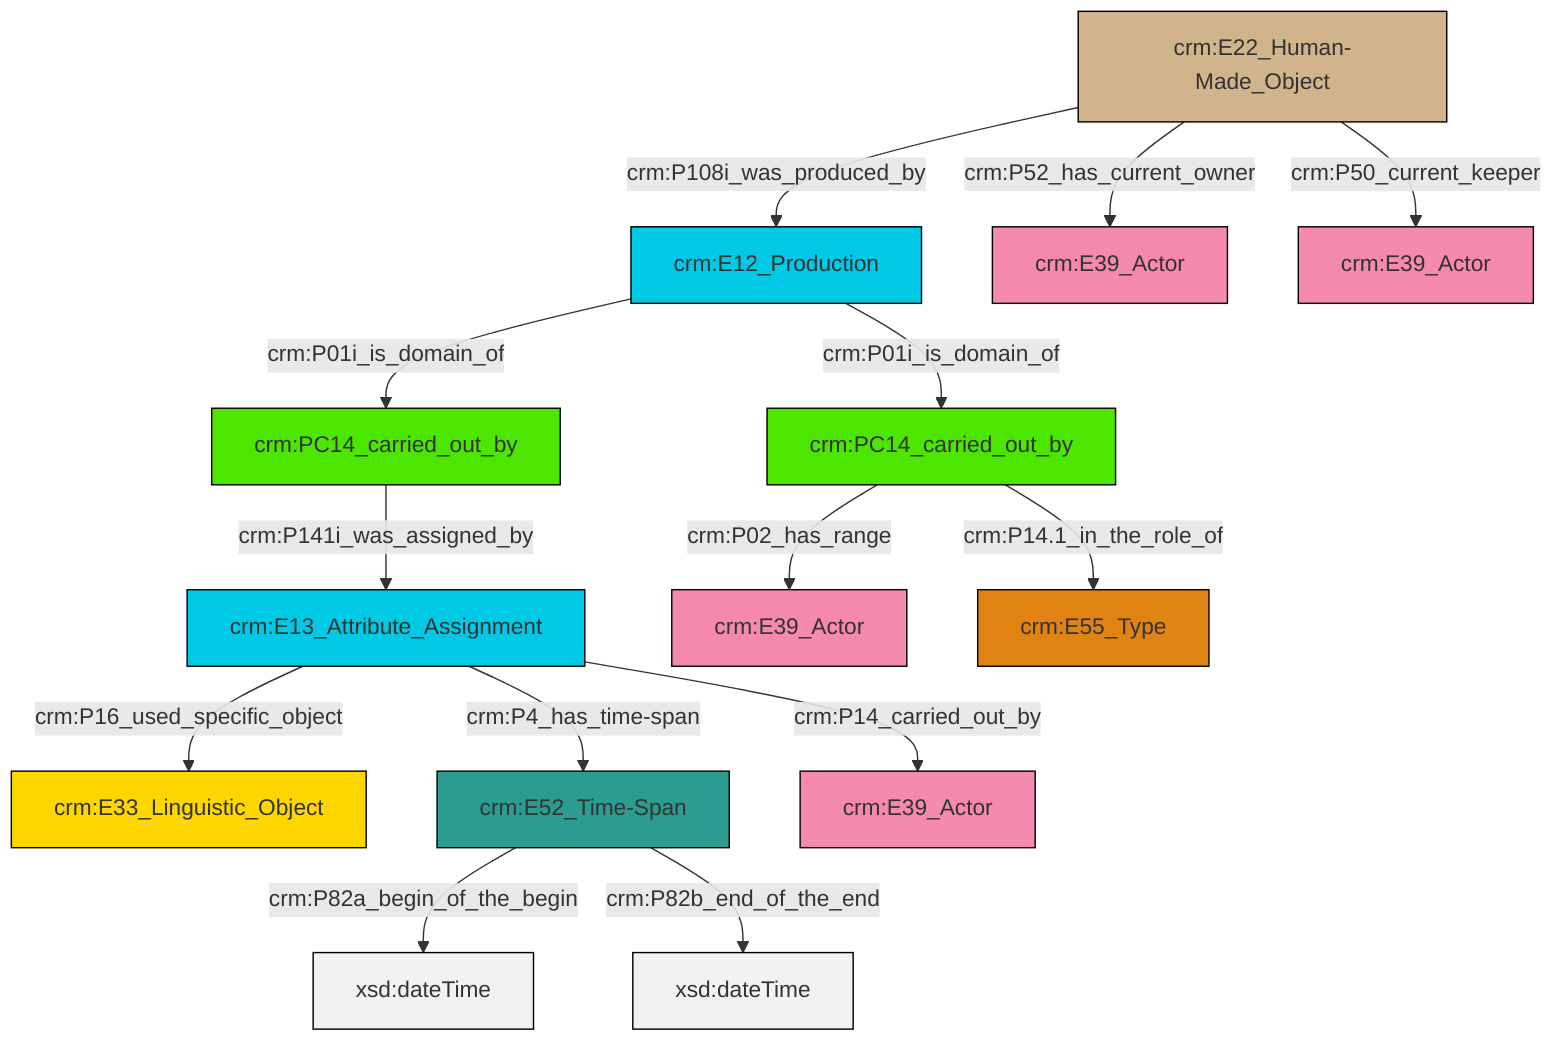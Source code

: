 graph TD
classDef Literal fill:#f2f2f2,stroke:#000000;
classDef CRM_Entity fill:#FFFFFF,stroke:#000000;
classDef Temporal_Entity fill:#00C9E6, stroke:#000000;
classDef Type fill:#E18312, stroke:#000000;
classDef Time-Span fill:#2C9C91, stroke:#000000;
classDef Appellation fill:#FFEB7F, stroke:#000000;
classDef Place fill:#008836, stroke:#000000;
classDef Persistent_Item fill:#B266B2, stroke:#000000;
classDef Conceptual_Object fill:#FFD700, stroke:#000000;
classDef Physical_Thing fill:#D2B48C, stroke:#000000;
classDef Actor fill:#f58aad, stroke:#000000;
classDef PC_Classes fill:#4ce600, stroke:#000000;
classDef Multi fill:#cccccc,stroke:#000000;

0["crm:E13_Attribute_Assignment"]:::Temporal_Entity -->|crm:P16_used_specific_object| 2["crm:E33_Linguistic_Object"]:::Conceptual_Object
5["crm:E22_Human-Made_Object"]:::Physical_Thing -->|crm:P52_has_current_owner| 6["crm:E39_Actor"]:::Actor
5["crm:E22_Human-Made_Object"]:::Physical_Thing -->|crm:P50_current_keeper| 7["crm:E39_Actor"]:::Actor
5["crm:E22_Human-Made_Object"]:::Physical_Thing -->|crm:P108i_was_produced_by| 3["crm:E12_Production"]:::Temporal_Entity
0["crm:E13_Attribute_Assignment"]:::Temporal_Entity -->|crm:P14_carried_out_by| 13["crm:E39_Actor"]:::Actor
10["crm:PC14_carried_out_by"]:::PC_Classes -->|crm:P141i_was_assigned_by| 0["crm:E13_Attribute_Assignment"]:::Temporal_Entity
8["crm:E52_Time-Span"]:::Time-Span -->|crm:P82a_begin_of_the_begin| 15[xsd:dateTime]:::Literal
8["crm:E52_Time-Span"]:::Time-Span -->|crm:P82b_end_of_the_end| 23[xsd:dateTime]:::Literal
3["crm:E12_Production"]:::Temporal_Entity -->|crm:P01i_is_domain_of| 10["crm:PC14_carried_out_by"]:::PC_Classes
19["crm:PC14_carried_out_by"]:::PC_Classes -->|crm:P14.1_in_the_role_of| 21["crm:E55_Type"]:::Type
3["crm:E12_Production"]:::Temporal_Entity -->|crm:P01i_is_domain_of| 19["crm:PC14_carried_out_by"]:::PC_Classes
0["crm:E13_Attribute_Assignment"]:::Temporal_Entity -->|crm:P4_has_time-span| 8["crm:E52_Time-Span"]:::Time-Span
19["crm:PC14_carried_out_by"]:::PC_Classes -->|crm:P02_has_range| 16["crm:E39_Actor"]:::Actor